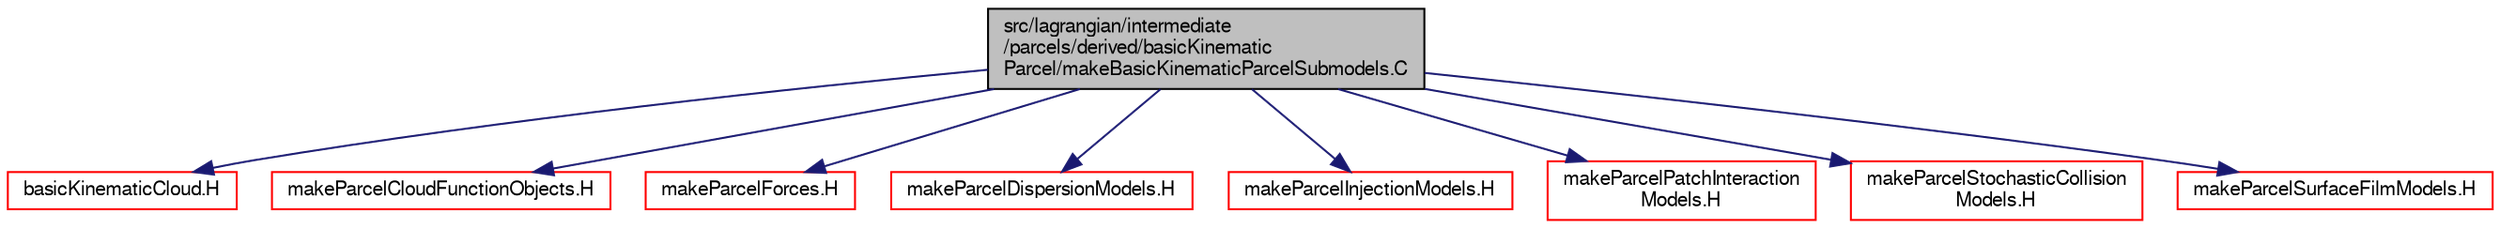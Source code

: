 digraph "src/lagrangian/intermediate/parcels/derived/basicKinematicParcel/makeBasicKinematicParcelSubmodels.C"
{
  bgcolor="transparent";
  edge [fontname="FreeSans",fontsize="10",labelfontname="FreeSans",labelfontsize="10"];
  node [fontname="FreeSans",fontsize="10",shape=record];
  Node0 [label="src/lagrangian/intermediate\l/parcels/derived/basicKinematic\lParcel/makeBasicKinematicParcelSubmodels.C",height=0.2,width=0.4,color="black", fillcolor="grey75", style="filled", fontcolor="black"];
  Node0 -> Node1 [color="midnightblue",fontsize="10",style="solid",fontname="FreeSans"];
  Node1 [label="basicKinematicCloud.H",height=0.2,width=0.4,color="red",URL="$a05162.html"];
  Node0 -> Node411 [color="midnightblue",fontsize="10",style="solid",fontname="FreeSans"];
  Node411 [label="makeParcelCloudFunctionObjects.H",height=0.2,width=0.4,color="red",URL="$a05333.html"];
  Node0 -> Node426 [color="midnightblue",fontsize="10",style="solid",fontname="FreeSans"];
  Node426 [label="makeParcelForces.H",height=0.2,width=0.4,color="red",URL="$a05342.html"];
  Node0 -> Node447 [color="midnightblue",fontsize="10",style="solid",fontname="FreeSans"];
  Node447 [label="makeParcelDispersionModels.H",height=0.2,width=0.4,color="red",URL="$a05339.html"];
  Node0 -> Node450 [color="midnightblue",fontsize="10",style="solid",fontname="FreeSans"];
  Node450 [label="makeParcelInjectionModels.H",height=0.2,width=0.4,color="red",URL="$a05348.html"];
  Node0 -> Node471 [color="midnightblue",fontsize="10",style="solid",fontname="FreeSans"];
  Node471 [label="makeParcelPatchInteraction\lModels.H",height=0.2,width=0.4,color="red",URL="$a05351.html"];
  Node0 -> Node481 [color="midnightblue",fontsize="10",style="solid",fontname="FreeSans"];
  Node481 [label="makeParcelStochasticCollision\lModels.H",height=0.2,width=0.4,color="red",URL="$a05354.html"];
  Node0 -> Node484 [color="midnightblue",fontsize="10",style="solid",fontname="FreeSans"];
  Node484 [label="makeParcelSurfaceFilmModels.H",height=0.2,width=0.4,color="red",URL="$a05357.html"];
}
